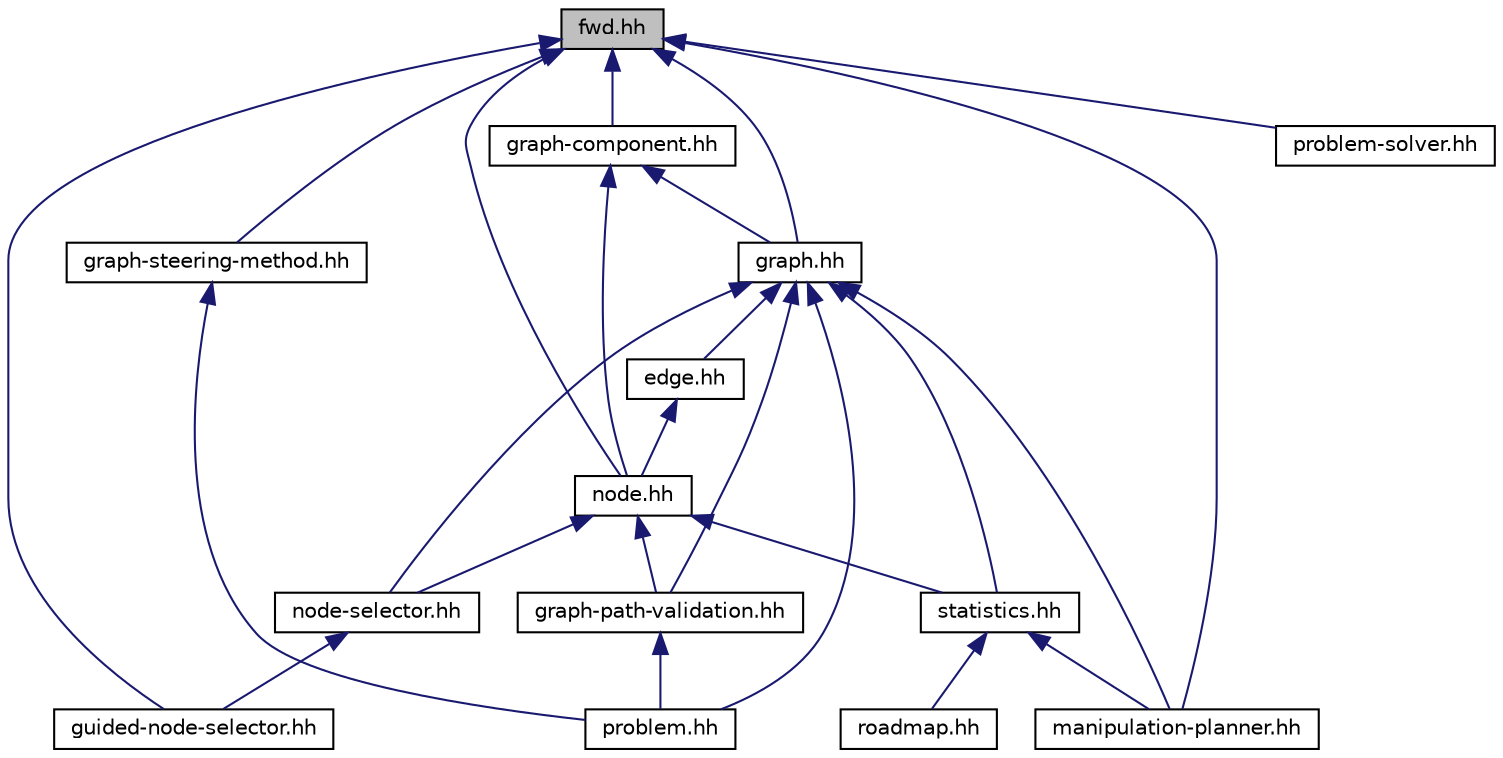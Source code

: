 digraph "fwd.hh"
{
  edge [fontname="Helvetica",fontsize="10",labelfontname="Helvetica",labelfontsize="10"];
  node [fontname="Helvetica",fontsize="10",shape=record];
  Node1 [label="fwd.hh",height=0.2,width=0.4,color="black", fillcolor="grey75", style="filled" fontcolor="black"];
  Node1 -> Node2 [dir="back",color="midnightblue",fontsize="10",style="solid",fontname="Helvetica"];
  Node2 [label="graph.hh",height=0.2,width=0.4,color="black", fillcolor="white", style="filled",URL="$a00039.html"];
  Node2 -> Node3 [dir="back",color="midnightblue",fontsize="10",style="solid",fontname="Helvetica"];
  Node3 [label="edge.hh",height=0.2,width=0.4,color="black", fillcolor="white", style="filled",URL="$a00034.html"];
  Node3 -> Node4 [dir="back",color="midnightblue",fontsize="10",style="solid",fontname="Helvetica"];
  Node4 [label="node.hh",height=0.2,width=0.4,color="black", fillcolor="white", style="filled",URL="$a00003.html"];
  Node4 -> Node5 [dir="back",color="midnightblue",fontsize="10",style="solid",fontname="Helvetica"];
  Node5 [label="node-selector.hh",height=0.2,width=0.4,color="black", fillcolor="white", style="filled",URL="$a00044.html"];
  Node5 -> Node6 [dir="back",color="midnightblue",fontsize="10",style="solid",fontname="Helvetica"];
  Node6 [label="guided-node-selector.hh",height=0.2,width=0.4,color="black", fillcolor="white", style="filled",URL="$a00040.html"];
  Node4 -> Node7 [dir="back",color="midnightblue",fontsize="10",style="solid",fontname="Helvetica"];
  Node7 [label="statistics.hh",height=0.2,width=0.4,color="black", fillcolor="white", style="filled",URL="$a00047.html"];
  Node7 -> Node8 [dir="back",color="midnightblue",fontsize="10",style="solid",fontname="Helvetica"];
  Node8 [label="manipulation-planner.hh",height=0.2,width=0.4,color="black", fillcolor="white", style="filled",URL="$a00043.html"];
  Node7 -> Node9 [dir="back",color="midnightblue",fontsize="10",style="solid",fontname="Helvetica"];
  Node9 [label="roadmap.hh",height=0.2,width=0.4,color="black", fillcolor="white", style="filled",URL="$a00046.html"];
  Node4 -> Node10 [dir="back",color="midnightblue",fontsize="10",style="solid",fontname="Helvetica"];
  Node10 [label="graph-path-validation.hh",height=0.2,width=0.4,color="black", fillcolor="white", style="filled",URL="$a00037.html"];
  Node10 -> Node11 [dir="back",color="midnightblue",fontsize="10",style="solid",fontname="Helvetica"];
  Node11 [label="problem.hh",height=0.2,width=0.4,color="black", fillcolor="white", style="filled",URL="$a00004.html"];
  Node2 -> Node5 [dir="back",color="midnightblue",fontsize="10",style="solid",fontname="Helvetica"];
  Node2 -> Node7 [dir="back",color="midnightblue",fontsize="10",style="solid",fontname="Helvetica"];
  Node2 -> Node10 [dir="back",color="midnightblue",fontsize="10",style="solid",fontname="Helvetica"];
  Node2 -> Node8 [dir="back",color="midnightblue",fontsize="10",style="solid",fontname="Helvetica"];
  Node2 -> Node11 [dir="back",color="midnightblue",fontsize="10",style="solid",fontname="Helvetica"];
  Node1 -> Node12 [dir="back",color="midnightblue",fontsize="10",style="solid",fontname="Helvetica"];
  Node12 [label="graph-component.hh",height=0.2,width=0.4,color="black", fillcolor="white", style="filled",URL="$a00036.html"];
  Node12 -> Node2 [dir="back",color="midnightblue",fontsize="10",style="solid",fontname="Helvetica"];
  Node12 -> Node4 [dir="back",color="midnightblue",fontsize="10",style="solid",fontname="Helvetica"];
  Node1 -> Node6 [dir="back",color="midnightblue",fontsize="10",style="solid",fontname="Helvetica"];
  Node1 -> Node4 [dir="back",color="midnightblue",fontsize="10",style="solid",fontname="Helvetica"];
  Node1 -> Node13 [dir="back",color="midnightblue",fontsize="10",style="solid",fontname="Helvetica"];
  Node13 [label="graph-steering-method.hh",height=0.2,width=0.4,color="black", fillcolor="white", style="filled",URL="$a00038.html"];
  Node13 -> Node11 [dir="back",color="midnightblue",fontsize="10",style="solid",fontname="Helvetica"];
  Node1 -> Node8 [dir="back",color="midnightblue",fontsize="10",style="solid",fontname="Helvetica"];
  Node1 -> Node14 [dir="back",color="midnightblue",fontsize="10",style="solid",fontname="Helvetica"];
  Node14 [label="problem-solver.hh",height=0.2,width=0.4,color="black", fillcolor="white", style="filled",URL="$a00045.html"];
}
